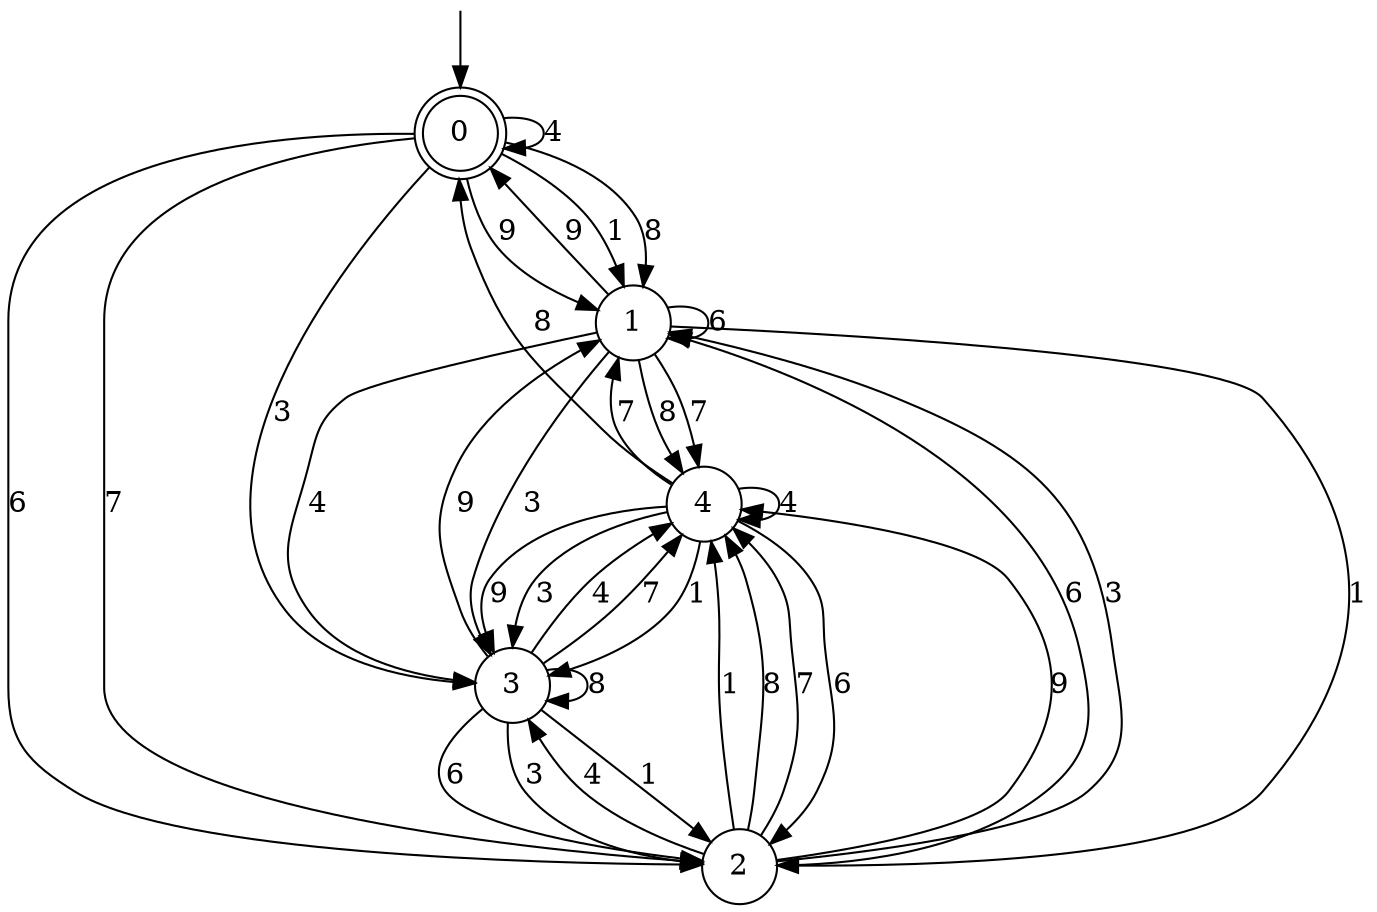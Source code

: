 digraph g {

	s0 [shape="doublecircle" label="0"];
	s1 [shape="circle" label="1"];
	s2 [shape="circle" label="2"];
	s3 [shape="circle" label="3"];
	s4 [shape="circle" label="4"];
	s0 -> s1 [label="1"];
	s0 -> s2 [label="6"];
	s0 -> s3 [label="3"];
	s0 -> s0 [label="4"];
	s0 -> s1 [label="8"];
	s0 -> s2 [label="7"];
	s0 -> s1 [label="9"];
	s1 -> s2 [label="1"];
	s1 -> s1 [label="6"];
	s1 -> s3 [label="3"];
	s1 -> s3 [label="4"];
	s1 -> s4 [label="8"];
	s1 -> s4 [label="7"];
	s1 -> s0 [label="9"];
	s2 -> s4 [label="1"];
	s2 -> s1 [label="6"];
	s2 -> s1 [label="3"];
	s2 -> s3 [label="4"];
	s2 -> s4 [label="8"];
	s2 -> s4 [label="7"];
	s2 -> s4 [label="9"];
	s3 -> s2 [label="1"];
	s3 -> s2 [label="6"];
	s3 -> s2 [label="3"];
	s3 -> s4 [label="4"];
	s3 -> s3 [label="8"];
	s3 -> s4 [label="7"];
	s3 -> s1 [label="9"];
	s4 -> s3 [label="1"];
	s4 -> s2 [label="6"];
	s4 -> s3 [label="3"];
	s4 -> s4 [label="4"];
	s4 -> s0 [label="8"];
	s4 -> s1 [label="7"];
	s4 -> s3 [label="9"];

__start0 [label="" shape="none" width="0" height="0"];
__start0 -> s0;

}
